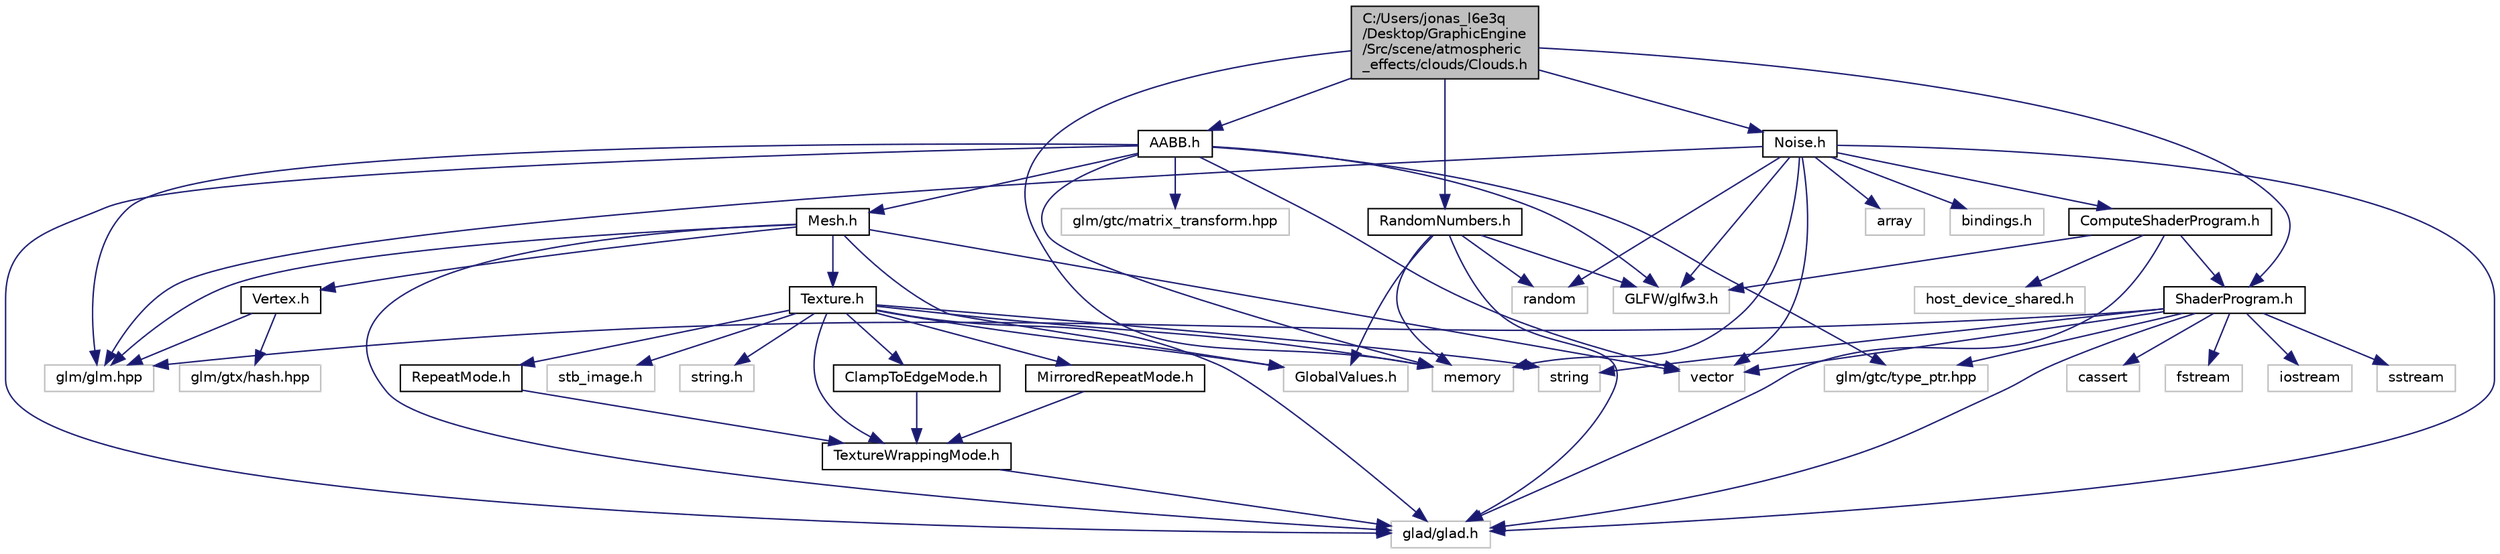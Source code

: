 digraph "C:/Users/jonas_l6e3q/Desktop/GraphicEngine/Src/scene/atmospheric_effects/clouds/Clouds.h"
{
 // INTERACTIVE_SVG=YES
 // LATEX_PDF_SIZE
  bgcolor="transparent";
  edge [fontname="Helvetica",fontsize="10",labelfontname="Helvetica",labelfontsize="10"];
  node [fontname="Helvetica",fontsize="10",shape=record];
  Node1 [label="C:/Users/jonas_l6e3q\l/Desktop/GraphicEngine\l/Src/scene/atmospheric\l_effects/clouds/Clouds.h",height=0.2,width=0.4,color="black", fillcolor="grey75", style="filled", fontcolor="black",tooltip=" "];
  Node1 -> Node2 [color="midnightblue",fontsize="10",style="solid"];
  Node2 [label="memory",height=0.2,width=0.4,color="grey75",tooltip=" "];
  Node1 -> Node3 [color="midnightblue",fontsize="10",style="solid"];
  Node3 [label="AABB.h",height=0.2,width=0.4,color="black",URL="$d2/d00/_a_a_b_b_8h.html",tooltip=" "];
  Node3 -> Node4 [color="midnightblue",fontsize="10",style="solid"];
  Node4 [label="glad/glad.h",height=0.2,width=0.4,color="grey75",tooltip=" "];
  Node3 -> Node5 [color="midnightblue",fontsize="10",style="solid"];
  Node5 [label="GLFW/glfw3.h",height=0.2,width=0.4,color="grey75",tooltip=" "];
  Node3 -> Node6 [color="midnightblue",fontsize="10",style="solid"];
  Node6 [label="glm/glm.hpp",height=0.2,width=0.4,color="grey75",tooltip=" "];
  Node3 -> Node7 [color="midnightblue",fontsize="10",style="solid"];
  Node7 [label="glm/gtc/matrix_transform.hpp",height=0.2,width=0.4,color="grey75",tooltip=" "];
  Node3 -> Node8 [color="midnightblue",fontsize="10",style="solid"];
  Node8 [label="glm/gtc/type_ptr.hpp",height=0.2,width=0.4,color="grey75",tooltip=" "];
  Node3 -> Node2 [color="midnightblue",fontsize="10",style="solid"];
  Node3 -> Node9 [color="midnightblue",fontsize="10",style="solid"];
  Node9 [label="vector",height=0.2,width=0.4,color="grey75",tooltip=" "];
  Node3 -> Node10 [color="midnightblue",fontsize="10",style="solid"];
  Node10 [label="Mesh.h",height=0.2,width=0.4,color="black",URL="$d2/da1/_mesh_8h.html",tooltip=" "];
  Node10 -> Node4 [color="midnightblue",fontsize="10",style="solid"];
  Node10 -> Node6 [color="midnightblue",fontsize="10",style="solid"];
  Node10 -> Node9 [color="midnightblue",fontsize="10",style="solid"];
  Node10 -> Node11 [color="midnightblue",fontsize="10",style="solid"];
  Node11 [label="GlobalValues.h",height=0.2,width=0.4,color="grey75",tooltip=" "];
  Node10 -> Node12 [color="midnightblue",fontsize="10",style="solid"];
  Node12 [label="Texture.h",height=0.2,width=0.4,color="black",URL="$de/dbf/_texture_8h.html",tooltip=" "];
  Node12 -> Node4 [color="midnightblue",fontsize="10",style="solid"];
  Node12 -> Node13 [color="midnightblue",fontsize="10",style="solid"];
  Node13 [label="stb_image.h",height=0.2,width=0.4,color="grey75",tooltip=" "];
  Node12 -> Node14 [color="midnightblue",fontsize="10",style="solid"];
  Node14 [label="string.h",height=0.2,width=0.4,color="grey75",tooltip=" "];
  Node12 -> Node2 [color="midnightblue",fontsize="10",style="solid"];
  Node12 -> Node15 [color="midnightblue",fontsize="10",style="solid"];
  Node15 [label="string",height=0.2,width=0.4,color="grey75",tooltip=" "];
  Node12 -> Node16 [color="midnightblue",fontsize="10",style="solid"];
  Node16 [label="ClampToEdgeMode.h",height=0.2,width=0.4,color="black",URL="$dc/d0d/_clamp_to_edge_mode_8h.html",tooltip=" "];
  Node16 -> Node17 [color="midnightblue",fontsize="10",style="solid"];
  Node17 [label="TextureWrappingMode.h",height=0.2,width=0.4,color="black",URL="$de/d2b/_texture_wrapping_mode_8h.html",tooltip=" "];
  Node17 -> Node4 [color="midnightblue",fontsize="10",style="solid"];
  Node12 -> Node11 [color="midnightblue",fontsize="10",style="solid"];
  Node12 -> Node18 [color="midnightblue",fontsize="10",style="solid"];
  Node18 [label="MirroredRepeatMode.h",height=0.2,width=0.4,color="black",URL="$d6/d50/_mirrored_repeat_mode_8h.html",tooltip=" "];
  Node18 -> Node17 [color="midnightblue",fontsize="10",style="solid"];
  Node12 -> Node19 [color="midnightblue",fontsize="10",style="solid"];
  Node19 [label="RepeatMode.h",height=0.2,width=0.4,color="black",URL="$d7/d44/_repeat_mode_8h.html",tooltip=" "];
  Node19 -> Node17 [color="midnightblue",fontsize="10",style="solid"];
  Node12 -> Node17 [color="midnightblue",fontsize="10",style="solid"];
  Node10 -> Node20 [color="midnightblue",fontsize="10",style="solid"];
  Node20 [label="Vertex.h",height=0.2,width=0.4,color="black",URL="$d8/dcb/_vertex_8h.html",tooltip=" "];
  Node20 -> Node6 [color="midnightblue",fontsize="10",style="solid"];
  Node20 -> Node21 [color="midnightblue",fontsize="10",style="solid"];
  Node21 [label="glm/gtx/hash.hpp",height=0.2,width=0.4,color="grey75",tooltip=" "];
  Node1 -> Node22 [color="midnightblue",fontsize="10",style="solid"];
  Node22 [label="Noise.h",height=0.2,width=0.4,color="black",URL="$d0/dde/_noise_8h.html",tooltip=" "];
  Node22 -> Node4 [color="midnightblue",fontsize="10",style="solid"];
  Node22 -> Node5 [color="midnightblue",fontsize="10",style="solid"];
  Node22 -> Node23 [color="midnightblue",fontsize="10",style="solid"];
  Node23 [label="array",height=0.2,width=0.4,color="grey75",tooltip=" "];
  Node22 -> Node6 [color="midnightblue",fontsize="10",style="solid"];
  Node22 -> Node2 [color="midnightblue",fontsize="10",style="solid"];
  Node22 -> Node24 [color="midnightblue",fontsize="10",style="solid"];
  Node24 [label="random",height=0.2,width=0.4,color="grey75",tooltip=" "];
  Node22 -> Node9 [color="midnightblue",fontsize="10",style="solid"];
  Node22 -> Node25 [color="midnightblue",fontsize="10",style="solid"];
  Node25 [label="ComputeShaderProgram.h",height=0.2,width=0.4,color="black",URL="$dc/d3c/_compute_shader_program_8h.html",tooltip=" "];
  Node25 -> Node4 [color="midnightblue",fontsize="10",style="solid"];
  Node25 -> Node5 [color="midnightblue",fontsize="10",style="solid"];
  Node25 -> Node26 [color="midnightblue",fontsize="10",style="solid"];
  Node26 [label="ShaderProgram.h",height=0.2,width=0.4,color="black",URL="$d0/dbe/_shader_program_8h.html",tooltip=" "];
  Node26 -> Node4 [color="midnightblue",fontsize="10",style="solid"];
  Node26 -> Node27 [color="midnightblue",fontsize="10",style="solid"];
  Node27 [label="cassert",height=0.2,width=0.4,color="grey75",tooltip=" "];
  Node26 -> Node28 [color="midnightblue",fontsize="10",style="solid"];
  Node28 [label="fstream",height=0.2,width=0.4,color="grey75",tooltip=" "];
  Node26 -> Node6 [color="midnightblue",fontsize="10",style="solid"];
  Node26 -> Node8 [color="midnightblue",fontsize="10",style="solid"];
  Node26 -> Node29 [color="midnightblue",fontsize="10",style="solid"];
  Node29 [label="iostream",height=0.2,width=0.4,color="grey75",tooltip=" "];
  Node26 -> Node30 [color="midnightblue",fontsize="10",style="solid"];
  Node30 [label="sstream",height=0.2,width=0.4,color="grey75",tooltip=" "];
  Node26 -> Node15 [color="midnightblue",fontsize="10",style="solid"];
  Node26 -> Node9 [color="midnightblue",fontsize="10",style="solid"];
  Node25 -> Node31 [color="midnightblue",fontsize="10",style="solid"];
  Node31 [label="host_device_shared.h",height=0.2,width=0.4,color="grey75",tooltip=" "];
  Node22 -> Node32 [color="midnightblue",fontsize="10",style="solid"];
  Node32 [label="bindings.h",height=0.2,width=0.4,color="grey75",tooltip=" "];
  Node1 -> Node33 [color="midnightblue",fontsize="10",style="solid"];
  Node33 [label="RandomNumbers.h",height=0.2,width=0.4,color="black",URL="$d1/d66/_random_numbers_8h.html",tooltip=" "];
  Node33 -> Node4 [color="midnightblue",fontsize="10",style="solid"];
  Node33 -> Node5 [color="midnightblue",fontsize="10",style="solid"];
  Node33 -> Node2 [color="midnightblue",fontsize="10",style="solid"];
  Node33 -> Node24 [color="midnightblue",fontsize="10",style="solid"];
  Node33 -> Node11 [color="midnightblue",fontsize="10",style="solid"];
  Node1 -> Node26 [color="midnightblue",fontsize="10",style="solid"];
}
